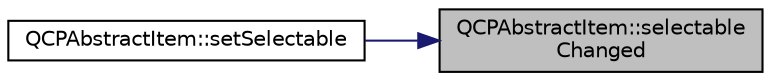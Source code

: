 digraph "QCPAbstractItem::selectableChanged"
{
 // LATEX_PDF_SIZE
  edge [fontname="Helvetica",fontsize="10",labelfontname="Helvetica",labelfontsize="10"];
  node [fontname="Helvetica",fontsize="10",shape=record];
  rankdir="RL";
  Node1 [label="QCPAbstractItem::selectable\lChanged",height=0.2,width=0.4,color="black", fillcolor="grey75", style="filled", fontcolor="black",tooltip=" "];
  Node1 -> Node2 [dir="back",color="midnightblue",fontsize="10",style="solid",fontname="Helvetica"];
  Node2 [label="QCPAbstractItem::setSelectable",height=0.2,width=0.4,color="black", fillcolor="white", style="filled",URL="$classQCPAbstractItem.html#a8a8e32a55bc478b849756a78c2d87fd2",tooltip=" "];
}
